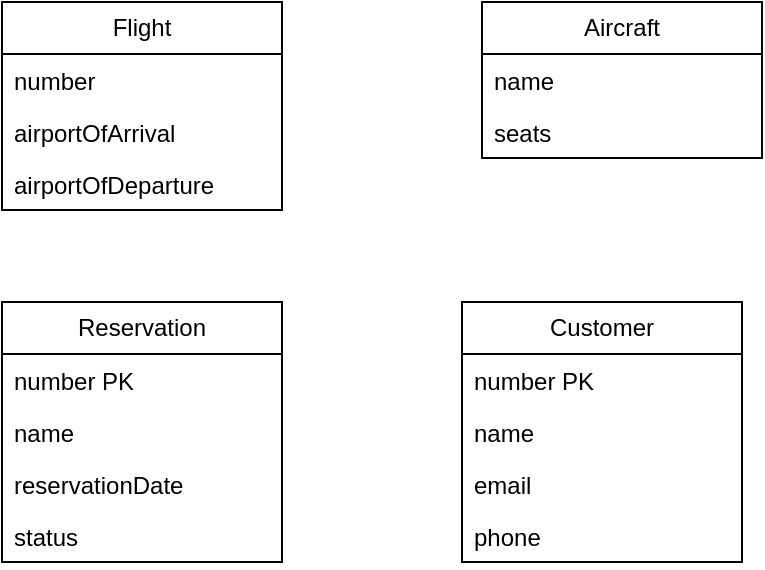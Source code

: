<mxfile version="21.0.6" type="github">
  <diagram name="Page-1" id="NGk4XPU27g2w4JLJklzG">
    <mxGraphModel dx="1050" dy="695" grid="1" gridSize="10" guides="1" tooltips="1" connect="1" arrows="1" fold="1" page="1" pageScale="1" pageWidth="850" pageHeight="1100" math="0" shadow="0">
      <root>
        <mxCell id="0" />
        <mxCell id="1" parent="0" />
        <mxCell id="lGLvCR6cDgvS0Mj2bg7t-1" value="Flight" style="swimlane;fontStyle=0;childLayout=stackLayout;horizontal=1;startSize=26;fillColor=none;horizontalStack=0;resizeParent=1;resizeParentMax=0;resizeLast=0;collapsible=1;marginBottom=0;whiteSpace=wrap;html=1;" vertex="1" parent="1">
          <mxGeometry x="340" y="410" width="140" height="104" as="geometry" />
        </mxCell>
        <mxCell id="lGLvCR6cDgvS0Mj2bg7t-2" value="number" style="text;strokeColor=none;fillColor=none;align=left;verticalAlign=top;spacingLeft=4;spacingRight=4;overflow=hidden;rotatable=0;points=[[0,0.5],[1,0.5]];portConstraint=eastwest;whiteSpace=wrap;html=1;" vertex="1" parent="lGLvCR6cDgvS0Mj2bg7t-1">
          <mxGeometry y="26" width="140" height="26" as="geometry" />
        </mxCell>
        <mxCell id="lGLvCR6cDgvS0Mj2bg7t-3" value="airportOfArrival" style="text;strokeColor=none;fillColor=none;align=left;verticalAlign=top;spacingLeft=4;spacingRight=4;overflow=hidden;rotatable=0;points=[[0,0.5],[1,0.5]];portConstraint=eastwest;whiteSpace=wrap;html=1;" vertex="1" parent="lGLvCR6cDgvS0Mj2bg7t-1">
          <mxGeometry y="52" width="140" height="26" as="geometry" />
        </mxCell>
        <mxCell id="lGLvCR6cDgvS0Mj2bg7t-4" value="airportOfDeparture" style="text;strokeColor=none;fillColor=none;align=left;verticalAlign=top;spacingLeft=4;spacingRight=4;overflow=hidden;rotatable=0;points=[[0,0.5],[1,0.5]];portConstraint=eastwest;whiteSpace=wrap;html=1;" vertex="1" parent="lGLvCR6cDgvS0Mj2bg7t-1">
          <mxGeometry y="78" width="140" height="26" as="geometry" />
        </mxCell>
        <mxCell id="lGLvCR6cDgvS0Mj2bg7t-5" value="Aircraft" style="swimlane;fontStyle=0;childLayout=stackLayout;horizontal=1;startSize=26;fillColor=none;horizontalStack=0;resizeParent=1;resizeParentMax=0;resizeLast=0;collapsible=1;marginBottom=0;whiteSpace=wrap;html=1;" vertex="1" parent="1">
          <mxGeometry x="580" y="410" width="140" height="78" as="geometry" />
        </mxCell>
        <mxCell id="lGLvCR6cDgvS0Mj2bg7t-6" value="name" style="text;strokeColor=none;fillColor=none;align=left;verticalAlign=top;spacingLeft=4;spacingRight=4;overflow=hidden;rotatable=0;points=[[0,0.5],[1,0.5]];portConstraint=eastwest;whiteSpace=wrap;html=1;" vertex="1" parent="lGLvCR6cDgvS0Mj2bg7t-5">
          <mxGeometry y="26" width="140" height="26" as="geometry" />
        </mxCell>
        <mxCell id="lGLvCR6cDgvS0Mj2bg7t-7" value="seats" style="text;strokeColor=none;fillColor=none;align=left;verticalAlign=top;spacingLeft=4;spacingRight=4;overflow=hidden;rotatable=0;points=[[0,0.5],[1,0.5]];portConstraint=eastwest;whiteSpace=wrap;html=1;" vertex="1" parent="lGLvCR6cDgvS0Mj2bg7t-5">
          <mxGeometry y="52" width="140" height="26" as="geometry" />
        </mxCell>
        <mxCell id="lGLvCR6cDgvS0Mj2bg7t-9" value="Customer" style="swimlane;fontStyle=0;childLayout=stackLayout;horizontal=1;startSize=26;fillColor=none;horizontalStack=0;resizeParent=1;resizeParentMax=0;resizeLast=0;collapsible=1;marginBottom=0;whiteSpace=wrap;html=1;" vertex="1" parent="1">
          <mxGeometry x="570" y="560" width="140" height="130" as="geometry" />
        </mxCell>
        <mxCell id="lGLvCR6cDgvS0Mj2bg7t-10" value="number PK" style="text;strokeColor=none;fillColor=none;align=left;verticalAlign=top;spacingLeft=4;spacingRight=4;overflow=hidden;rotatable=0;points=[[0,0.5],[1,0.5]];portConstraint=eastwest;whiteSpace=wrap;html=1;" vertex="1" parent="lGLvCR6cDgvS0Mj2bg7t-9">
          <mxGeometry y="26" width="140" height="26" as="geometry" />
        </mxCell>
        <mxCell id="lGLvCR6cDgvS0Mj2bg7t-11" value="name" style="text;strokeColor=none;fillColor=none;align=left;verticalAlign=top;spacingLeft=4;spacingRight=4;overflow=hidden;rotatable=0;points=[[0,0.5],[1,0.5]];portConstraint=eastwest;whiteSpace=wrap;html=1;" vertex="1" parent="lGLvCR6cDgvS0Mj2bg7t-9">
          <mxGeometry y="52" width="140" height="26" as="geometry" />
        </mxCell>
        <mxCell id="lGLvCR6cDgvS0Mj2bg7t-12" value="email" style="text;strokeColor=none;fillColor=none;align=left;verticalAlign=top;spacingLeft=4;spacingRight=4;overflow=hidden;rotatable=0;points=[[0,0.5],[1,0.5]];portConstraint=eastwest;whiteSpace=wrap;html=1;" vertex="1" parent="lGLvCR6cDgvS0Mj2bg7t-9">
          <mxGeometry y="78" width="140" height="26" as="geometry" />
        </mxCell>
        <mxCell id="lGLvCR6cDgvS0Mj2bg7t-13" value="phone" style="text;strokeColor=none;fillColor=none;align=left;verticalAlign=top;spacingLeft=4;spacingRight=4;overflow=hidden;rotatable=0;points=[[0,0.5],[1,0.5]];portConstraint=eastwest;whiteSpace=wrap;html=1;" vertex="1" parent="lGLvCR6cDgvS0Mj2bg7t-9">
          <mxGeometry y="104" width="140" height="26" as="geometry" />
        </mxCell>
        <mxCell id="lGLvCR6cDgvS0Mj2bg7t-17" value="Reservation" style="swimlane;fontStyle=0;childLayout=stackLayout;horizontal=1;startSize=26;fillColor=none;horizontalStack=0;resizeParent=1;resizeParentMax=0;resizeLast=0;collapsible=1;marginBottom=0;whiteSpace=wrap;html=1;" vertex="1" parent="1">
          <mxGeometry x="340" y="560" width="140" height="130" as="geometry" />
        </mxCell>
        <mxCell id="lGLvCR6cDgvS0Mj2bg7t-18" value="number PK" style="text;strokeColor=none;fillColor=none;align=left;verticalAlign=top;spacingLeft=4;spacingRight=4;overflow=hidden;rotatable=0;points=[[0,0.5],[1,0.5]];portConstraint=eastwest;whiteSpace=wrap;html=1;" vertex="1" parent="lGLvCR6cDgvS0Mj2bg7t-17">
          <mxGeometry y="26" width="140" height="26" as="geometry" />
        </mxCell>
        <mxCell id="lGLvCR6cDgvS0Mj2bg7t-19" value="name" style="text;strokeColor=none;fillColor=none;align=left;verticalAlign=top;spacingLeft=4;spacingRight=4;overflow=hidden;rotatable=0;points=[[0,0.5],[1,0.5]];portConstraint=eastwest;whiteSpace=wrap;html=1;" vertex="1" parent="lGLvCR6cDgvS0Mj2bg7t-17">
          <mxGeometry y="52" width="140" height="26" as="geometry" />
        </mxCell>
        <mxCell id="lGLvCR6cDgvS0Mj2bg7t-20" value="reservationDate" style="text;strokeColor=none;fillColor=none;align=left;verticalAlign=top;spacingLeft=4;spacingRight=4;overflow=hidden;rotatable=0;points=[[0,0.5],[1,0.5]];portConstraint=eastwest;whiteSpace=wrap;html=1;" vertex="1" parent="lGLvCR6cDgvS0Mj2bg7t-17">
          <mxGeometry y="78" width="140" height="26" as="geometry" />
        </mxCell>
        <mxCell id="lGLvCR6cDgvS0Mj2bg7t-21" value="status" style="text;strokeColor=none;fillColor=none;align=left;verticalAlign=top;spacingLeft=4;spacingRight=4;overflow=hidden;rotatable=0;points=[[0,0.5],[1,0.5]];portConstraint=eastwest;whiteSpace=wrap;html=1;" vertex="1" parent="lGLvCR6cDgvS0Mj2bg7t-17">
          <mxGeometry y="104" width="140" height="26" as="geometry" />
        </mxCell>
      </root>
    </mxGraphModel>
  </diagram>
</mxfile>
